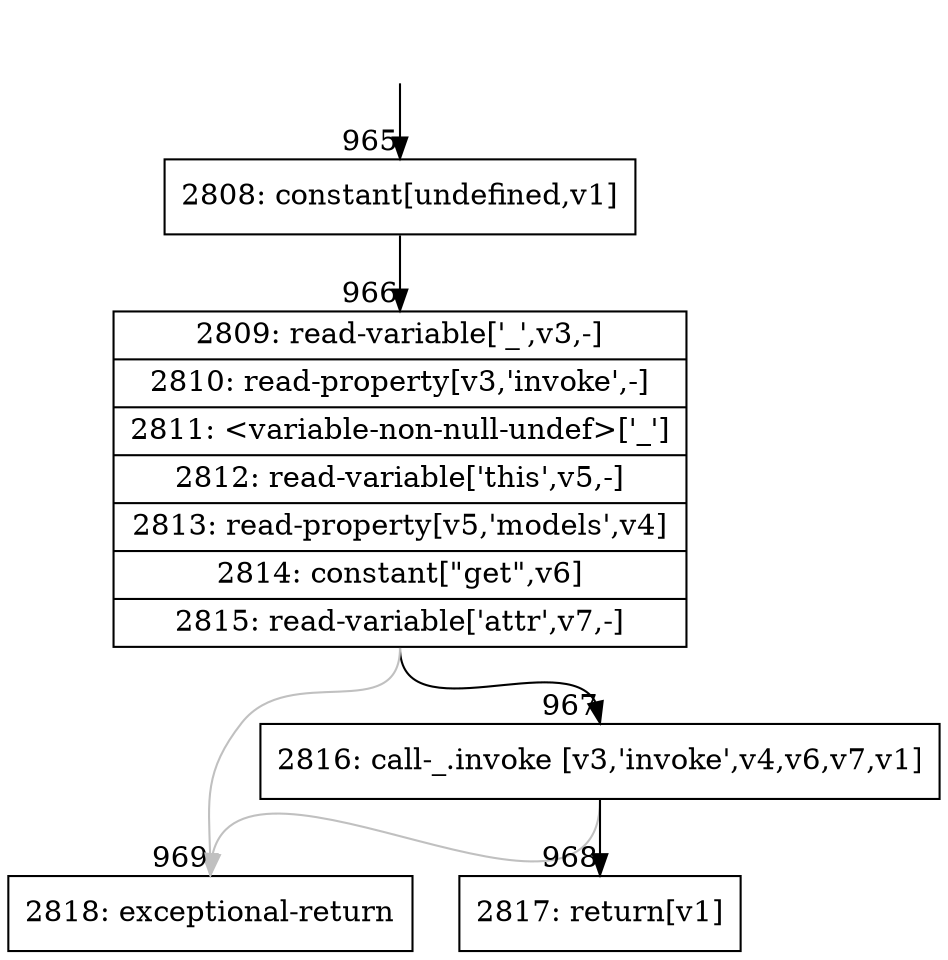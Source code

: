 digraph {
rankdir="TD"
BB_entry64[shape=none,label=""];
BB_entry64 -> BB965 [tailport=s, headport=n, headlabel="    965"]
BB965 [shape=record label="{2808: constant[undefined,v1]}" ] 
BB965 -> BB966 [tailport=s, headport=n, headlabel="      966"]
BB966 [shape=record label="{2809: read-variable['_',v3,-]|2810: read-property[v3,'invoke',-]|2811: \<variable-non-null-undef\>['_']|2812: read-variable['this',v5,-]|2813: read-property[v5,'models',v4]|2814: constant[\"get\",v6]|2815: read-variable['attr',v7,-]}" ] 
BB966 -> BB967 [tailport=s, headport=n, headlabel="      967"]
BB966 -> BB969 [tailport=s, headport=n, color=gray, headlabel="      969"]
BB967 [shape=record label="{2816: call-_.invoke [v3,'invoke',v4,v6,v7,v1]}" ] 
BB967 -> BB968 [tailport=s, headport=n, headlabel="      968"]
BB967 -> BB969 [tailport=s, headport=n, color=gray]
BB968 [shape=record label="{2817: return[v1]}" ] 
BB969 [shape=record label="{2818: exceptional-return}" ] 
//#$~ 854
}
